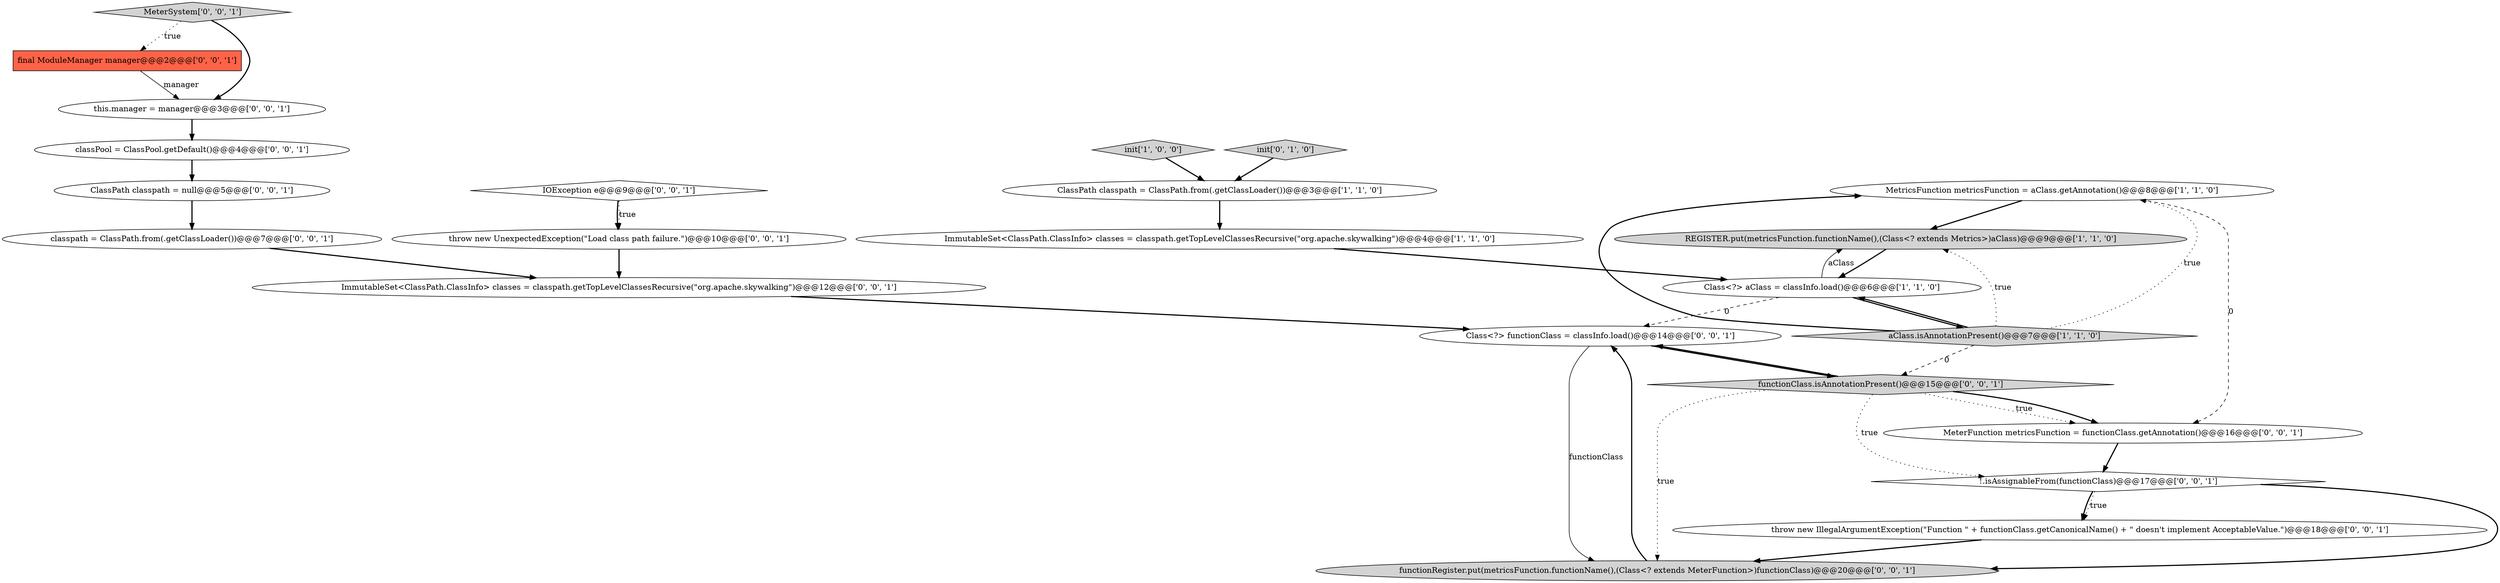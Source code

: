 digraph {
11 [style = filled, label = "ClassPath classpath = null@@@5@@@['0', '0', '1']", fillcolor = white, shape = ellipse image = "AAA0AAABBB3BBB"];
5 [style = filled, label = "REGISTER.put(metricsFunction.functionName(),(Class<? extends Metrics>)aClass)@@@9@@@['1', '1', '0']", fillcolor = lightgray, shape = ellipse image = "AAA0AAABBB1BBB"];
8 [style = filled, label = "throw new IllegalArgumentException(\"Function \" + functionClass.getCanonicalName() + \" doesn't implement AcceptableValue.\")@@@18@@@['0', '0', '1']", fillcolor = white, shape = ellipse image = "AAA0AAABBB3BBB"];
1 [style = filled, label = "ClassPath classpath = ClassPath.from(.getClassLoader())@@@3@@@['1', '1', '0']", fillcolor = white, shape = ellipse image = "AAA0AAABBB1BBB"];
7 [style = filled, label = "init['0', '1', '0']", fillcolor = lightgray, shape = diamond image = "AAA0AAABBB2BBB"];
17 [style = filled, label = "functionRegister.put(metricsFunction.functionName(),(Class<? extends MeterFunction>)functionClass)@@@20@@@['0', '0', '1']", fillcolor = lightgray, shape = ellipse image = "AAA0AAABBB3BBB"];
9 [style = filled, label = "final ModuleManager manager@@@2@@@['0', '0', '1']", fillcolor = tomato, shape = box image = "AAA0AAABBB3BBB"];
6 [style = filled, label = "aClass.isAnnotationPresent()@@@7@@@['1', '1', '0']", fillcolor = lightgray, shape = diamond image = "AAA0AAABBB1BBB"];
20 [style = filled, label = "MeterFunction metricsFunction = functionClass.getAnnotation()@@@16@@@['0', '0', '1']", fillcolor = white, shape = ellipse image = "AAA0AAABBB3BBB"];
4 [style = filled, label = "MetricsFunction metricsFunction = aClass.getAnnotation()@@@8@@@['1', '1', '0']", fillcolor = white, shape = ellipse image = "AAA0AAABBB1BBB"];
21 [style = filled, label = "classpath = ClassPath.from(.getClassLoader())@@@7@@@['0', '0', '1']", fillcolor = white, shape = ellipse image = "AAA0AAABBB3BBB"];
18 [style = filled, label = "throw new UnexpectedException(\"Load class path failure.\")@@@10@@@['0', '0', '1']", fillcolor = white, shape = ellipse image = "AAA0AAABBB3BBB"];
2 [style = filled, label = "ImmutableSet<ClassPath.ClassInfo> classes = classpath.getTopLevelClassesRecursive(\"org.apache.skywalking\")@@@4@@@['1', '1', '0']", fillcolor = white, shape = ellipse image = "AAA0AAABBB1BBB"];
13 [style = filled, label = "ImmutableSet<ClassPath.ClassInfo> classes = classpath.getTopLevelClassesRecursive(\"org.apache.skywalking\")@@@12@@@['0', '0', '1']", fillcolor = white, shape = ellipse image = "AAA0AAABBB3BBB"];
16 [style = filled, label = "functionClass.isAnnotationPresent()@@@15@@@['0', '0', '1']", fillcolor = lightgray, shape = diamond image = "AAA0AAABBB3BBB"];
12 [style = filled, label = "this.manager = manager@@@3@@@['0', '0', '1']", fillcolor = white, shape = ellipse image = "AAA0AAABBB3BBB"];
10 [style = filled, label = "classPool = ClassPool.getDefault()@@@4@@@['0', '0', '1']", fillcolor = white, shape = ellipse image = "AAA0AAABBB3BBB"];
19 [style = filled, label = "IOException e@@@9@@@['0', '0', '1']", fillcolor = white, shape = diamond image = "AAA0AAABBB3BBB"];
22 [style = filled, label = "Class<?> functionClass = classInfo.load()@@@14@@@['0', '0', '1']", fillcolor = white, shape = ellipse image = "AAA0AAABBB3BBB"];
0 [style = filled, label = "Class<?> aClass = classInfo.load()@@@6@@@['1', '1', '0']", fillcolor = white, shape = ellipse image = "AAA0AAABBB1BBB"];
14 [style = filled, label = "!.isAssignableFrom(functionClass)@@@17@@@['0', '0', '1']", fillcolor = white, shape = diamond image = "AAA0AAABBB3BBB"];
3 [style = filled, label = "init['1', '0', '0']", fillcolor = lightgray, shape = diamond image = "AAA0AAABBB1BBB"];
15 [style = filled, label = "MeterSystem['0', '0', '1']", fillcolor = lightgray, shape = diamond image = "AAA0AAABBB3BBB"];
0->6 [style = bold, label=""];
14->17 [style = bold, label=""];
16->20 [style = dotted, label="true"];
11->21 [style = bold, label=""];
6->4 [style = bold, label=""];
15->12 [style = bold, label=""];
6->0 [style = bold, label=""];
4->5 [style = bold, label=""];
13->22 [style = bold, label=""];
22->16 [style = bold, label=""];
18->13 [style = bold, label=""];
9->12 [style = solid, label="manager"];
16->14 [style = dotted, label="true"];
14->8 [style = dotted, label="true"];
10->11 [style = bold, label=""];
16->22 [style = bold, label=""];
8->17 [style = bold, label=""];
3->1 [style = bold, label=""];
12->10 [style = bold, label=""];
6->4 [style = dotted, label="true"];
6->5 [style = dotted, label="true"];
5->0 [style = bold, label=""];
0->5 [style = solid, label="aClass"];
6->16 [style = dashed, label="0"];
14->8 [style = bold, label=""];
16->20 [style = bold, label=""];
22->17 [style = solid, label="functionClass"];
2->0 [style = bold, label=""];
17->22 [style = bold, label=""];
15->9 [style = dotted, label="true"];
7->1 [style = bold, label=""];
4->20 [style = dashed, label="0"];
20->14 [style = bold, label=""];
16->17 [style = dotted, label="true"];
19->18 [style = bold, label=""];
0->22 [style = dashed, label="0"];
1->2 [style = bold, label=""];
21->13 [style = bold, label=""];
19->18 [style = dotted, label="true"];
}
